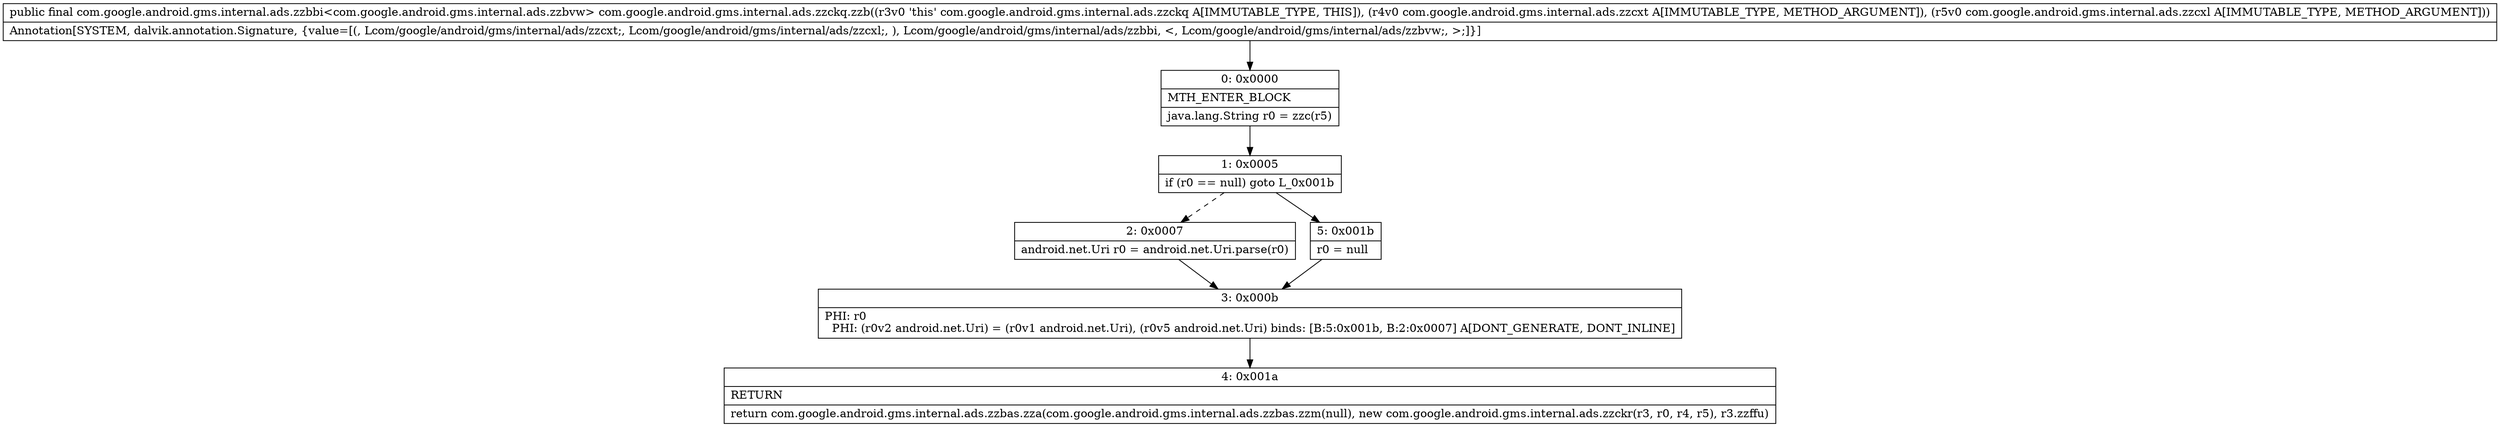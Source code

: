 digraph "CFG forcom.google.android.gms.internal.ads.zzckq.zzb(Lcom\/google\/android\/gms\/internal\/ads\/zzcxt;Lcom\/google\/android\/gms\/internal\/ads\/zzcxl;)Lcom\/google\/android\/gms\/internal\/ads\/zzbbi;" {
Node_0 [shape=record,label="{0\:\ 0x0000|MTH_ENTER_BLOCK\l|java.lang.String r0 = zzc(r5)\l}"];
Node_1 [shape=record,label="{1\:\ 0x0005|if (r0 == null) goto L_0x001b\l}"];
Node_2 [shape=record,label="{2\:\ 0x0007|android.net.Uri r0 = android.net.Uri.parse(r0)\l}"];
Node_3 [shape=record,label="{3\:\ 0x000b|PHI: r0 \l  PHI: (r0v2 android.net.Uri) = (r0v1 android.net.Uri), (r0v5 android.net.Uri) binds: [B:5:0x001b, B:2:0x0007] A[DONT_GENERATE, DONT_INLINE]\l}"];
Node_4 [shape=record,label="{4\:\ 0x001a|RETURN\l|return com.google.android.gms.internal.ads.zzbas.zza(com.google.android.gms.internal.ads.zzbas.zzm(null), new com.google.android.gms.internal.ads.zzckr(r3, r0, r4, r5), r3.zzffu)\l}"];
Node_5 [shape=record,label="{5\:\ 0x001b|r0 = null\l}"];
MethodNode[shape=record,label="{public final com.google.android.gms.internal.ads.zzbbi\<com.google.android.gms.internal.ads.zzbvw\> com.google.android.gms.internal.ads.zzckq.zzb((r3v0 'this' com.google.android.gms.internal.ads.zzckq A[IMMUTABLE_TYPE, THIS]), (r4v0 com.google.android.gms.internal.ads.zzcxt A[IMMUTABLE_TYPE, METHOD_ARGUMENT]), (r5v0 com.google.android.gms.internal.ads.zzcxl A[IMMUTABLE_TYPE, METHOD_ARGUMENT]))  | Annotation[SYSTEM, dalvik.annotation.Signature, \{value=[(, Lcom\/google\/android\/gms\/internal\/ads\/zzcxt;, Lcom\/google\/android\/gms\/internal\/ads\/zzcxl;, ), Lcom\/google\/android\/gms\/internal\/ads\/zzbbi, \<, Lcom\/google\/android\/gms\/internal\/ads\/zzbvw;, \>;]\}]\l}"];
MethodNode -> Node_0;
Node_0 -> Node_1;
Node_1 -> Node_2[style=dashed];
Node_1 -> Node_5;
Node_2 -> Node_3;
Node_3 -> Node_4;
Node_5 -> Node_3;
}

